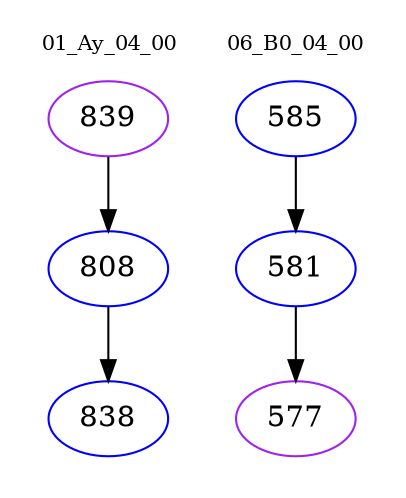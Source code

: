 digraph{
subgraph cluster_0 {
color = white
label = "01_Ay_04_00";
fontsize=10;
T0_839 [label="839", color="purple"]
T0_839 -> T0_808 [color="black"]
T0_808 [label="808", color="blue"]
T0_808 -> T0_838 [color="black"]
T0_838 [label="838", color="blue"]
}
subgraph cluster_1 {
color = white
label = "06_B0_04_00";
fontsize=10;
T1_585 [label="585", color="blue"]
T1_585 -> T1_581 [color="black"]
T1_581 [label="581", color="blue"]
T1_581 -> T1_577 [color="black"]
T1_577 [label="577", color="purple"]
}
}
